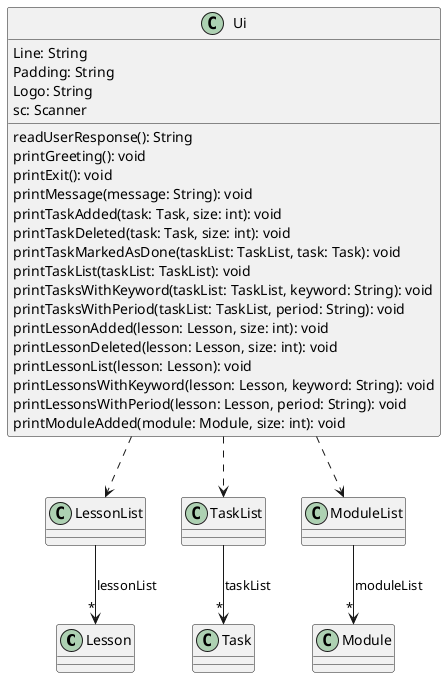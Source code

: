 @startuml
Class Lesson {
}

Class LessonList {
}

Class Task {
}

Class TaskList {
}

Class Module {
}

Class ModuleList {
}

Class Ui {
Line: String
Padding: String
Logo: String
sc: Scanner
readUserResponse(): String
printGreeting(): void
printExit(): void
printMessage(message: String): void
printTaskAdded(task: Task, size: int): void
printTaskDeleted(task: Task, size: int): void
printTaskMarkedAsDone(taskList: TaskList, task: Task): void
printTaskList(taskList: TaskList): void
printTasksWithKeyword(taskList: TaskList, keyword: String): void
printTasksWithPeriod(taskList: TaskList, period: String): void
printLessonAdded(lesson: Lesson, size: int): void
printLessonDeleted(lesson: Lesson, size: int): void
printLessonList(lesson: Lesson): void
printLessonsWithKeyword(lesson: Lesson, keyword: String): void
printLessonsWithPeriod(lesson: Lesson, period: String): void
printModuleAdded(module: Module, size: int): void
}


TaskList -down-> "*" Task : taskList
LessonList -down-> "*" Lesson : lessonList
ModuleList -down-> "*" Module : moduleList

Ui ..> TaskList
Ui ..> LessonList
Ui ..> ModuleList
@enduml
